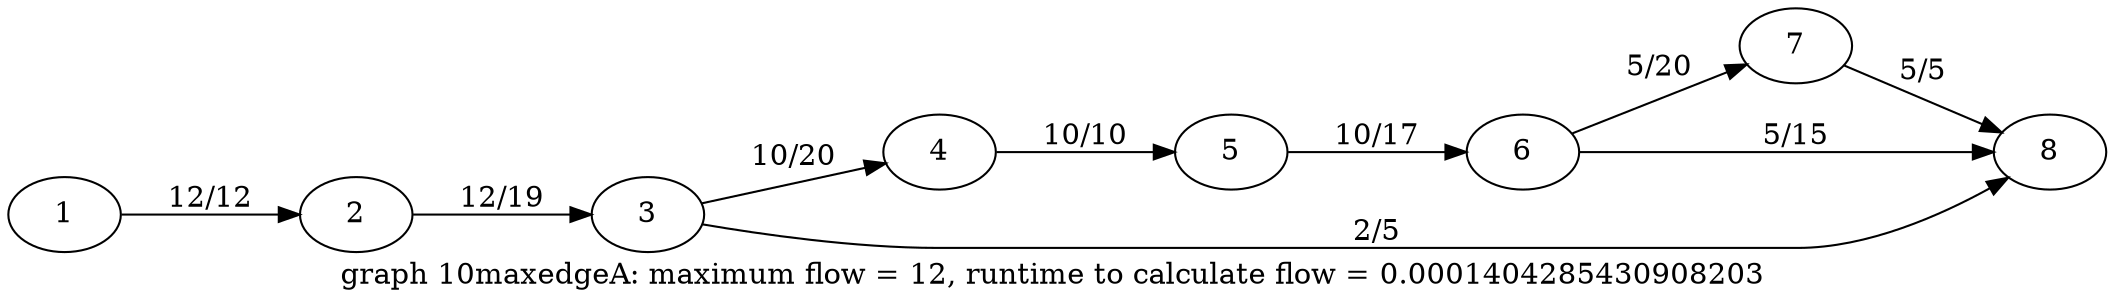 digraph g{

rankdir = LR

1 -> 2 [label = " 12/12 "];
2 -> 3 [label = " 12/19 "];
3 -> 4 [label = " 10/20 "];
4 -> 5 [label = " 10/10 "];
5 -> 6 [label = " 10/17 "];
6 -> 7 [label = " 5/20 "];
7 -> 8 [label = " 5/5 "];
3 -> 8 [label = " 2/5 "];
6 -> 8 [label = " 5/15 "];

label = "graph 10maxedgeA: maximum flow = 12, runtime to calculate flow = 0.0001404285430908203 "
}